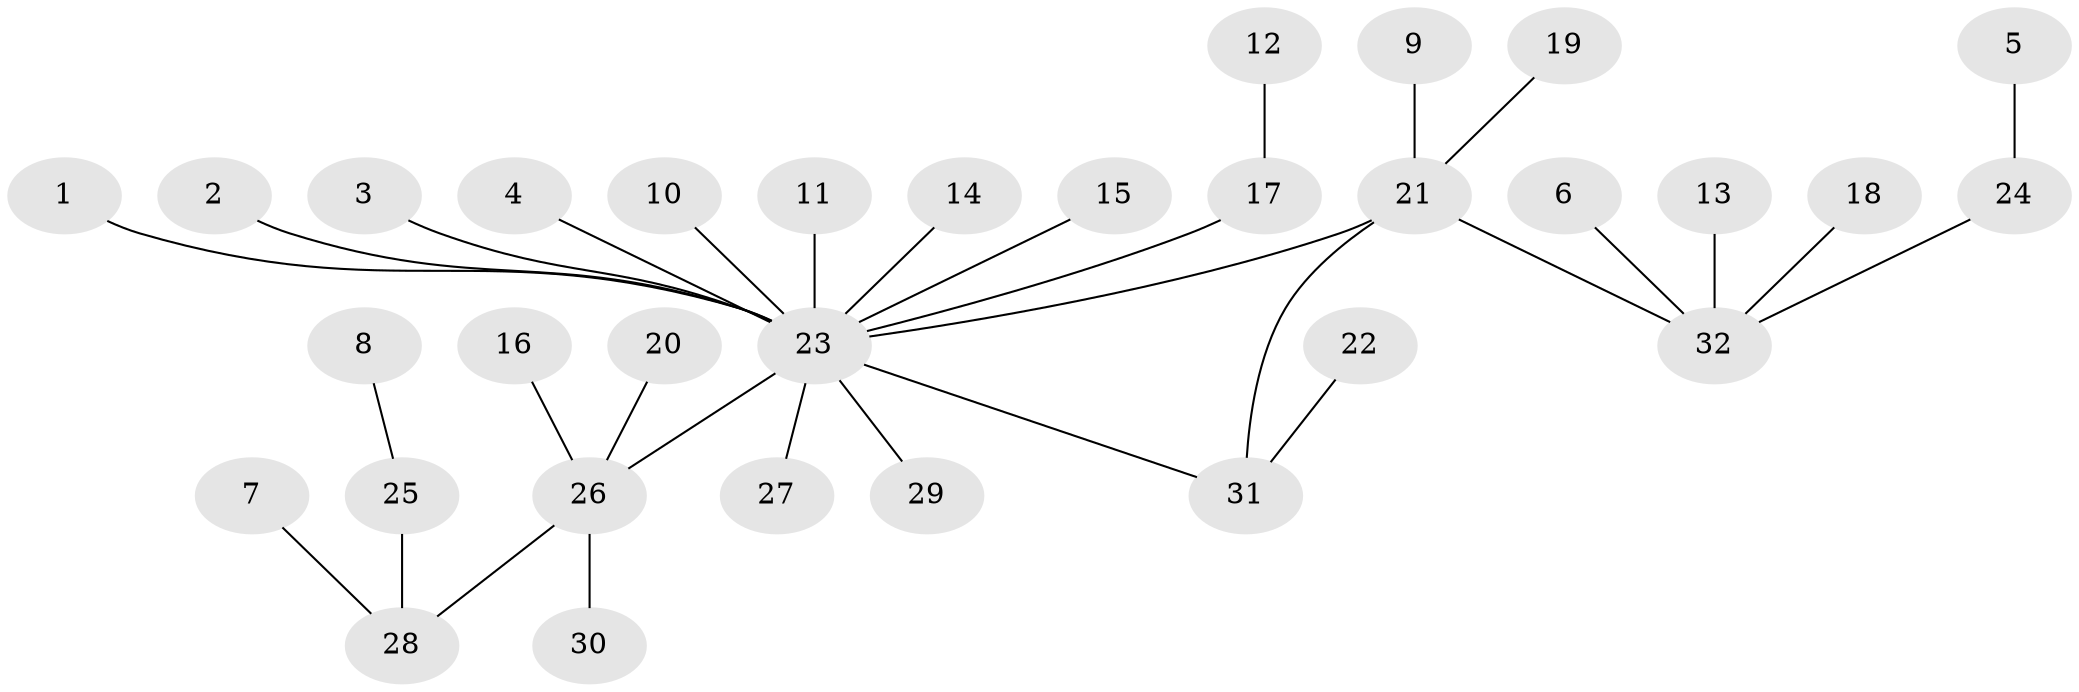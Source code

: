 // original degree distribution, {6: 0.015873015873015872, 7: 0.031746031746031744, 15: 0.015873015873015872, 2: 0.1746031746031746, 1: 0.6507936507936508, 5: 0.031746031746031744, 4: 0.047619047619047616, 3: 0.031746031746031744}
// Generated by graph-tools (version 1.1) at 2025/49/03/09/25 03:49:48]
// undirected, 32 vertices, 32 edges
graph export_dot {
graph [start="1"]
  node [color=gray90,style=filled];
  1;
  2;
  3;
  4;
  5;
  6;
  7;
  8;
  9;
  10;
  11;
  12;
  13;
  14;
  15;
  16;
  17;
  18;
  19;
  20;
  21;
  22;
  23;
  24;
  25;
  26;
  27;
  28;
  29;
  30;
  31;
  32;
  1 -- 23 [weight=1.0];
  2 -- 23 [weight=1.0];
  3 -- 23 [weight=1.0];
  4 -- 23 [weight=1.0];
  5 -- 24 [weight=1.0];
  6 -- 32 [weight=1.0];
  7 -- 28 [weight=1.0];
  8 -- 25 [weight=1.0];
  9 -- 21 [weight=1.0];
  10 -- 23 [weight=1.0];
  11 -- 23 [weight=1.0];
  12 -- 17 [weight=1.0];
  13 -- 32 [weight=1.0];
  14 -- 23 [weight=1.0];
  15 -- 23 [weight=1.0];
  16 -- 26 [weight=1.0];
  17 -- 23 [weight=1.0];
  18 -- 32 [weight=1.0];
  19 -- 21 [weight=1.0];
  20 -- 26 [weight=1.0];
  21 -- 23 [weight=1.0];
  21 -- 31 [weight=1.0];
  21 -- 32 [weight=1.0];
  22 -- 31 [weight=1.0];
  23 -- 26 [weight=1.0];
  23 -- 27 [weight=1.0];
  23 -- 29 [weight=1.0];
  23 -- 31 [weight=1.0];
  24 -- 32 [weight=1.0];
  25 -- 28 [weight=1.0];
  26 -- 28 [weight=1.0];
  26 -- 30 [weight=1.0];
}
